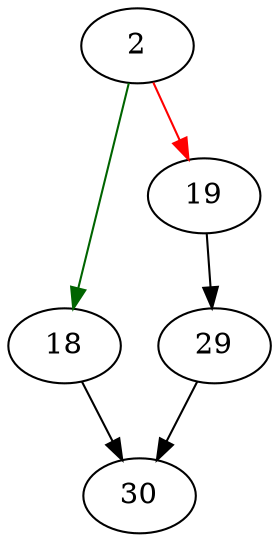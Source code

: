 strict digraph "selectWindowRewriteSelectCb" {
	// Node definitions.
	2 [entry=true];
	18;
	19;
	30;
	29;

	// Edge definitions.
	2 -> 18 [
		color=darkgreen
		cond=true
	];
	2 -> 19 [
		color=red
		cond=false
	];
	18 -> 30;
	19 -> 29;
	29 -> 30;
}